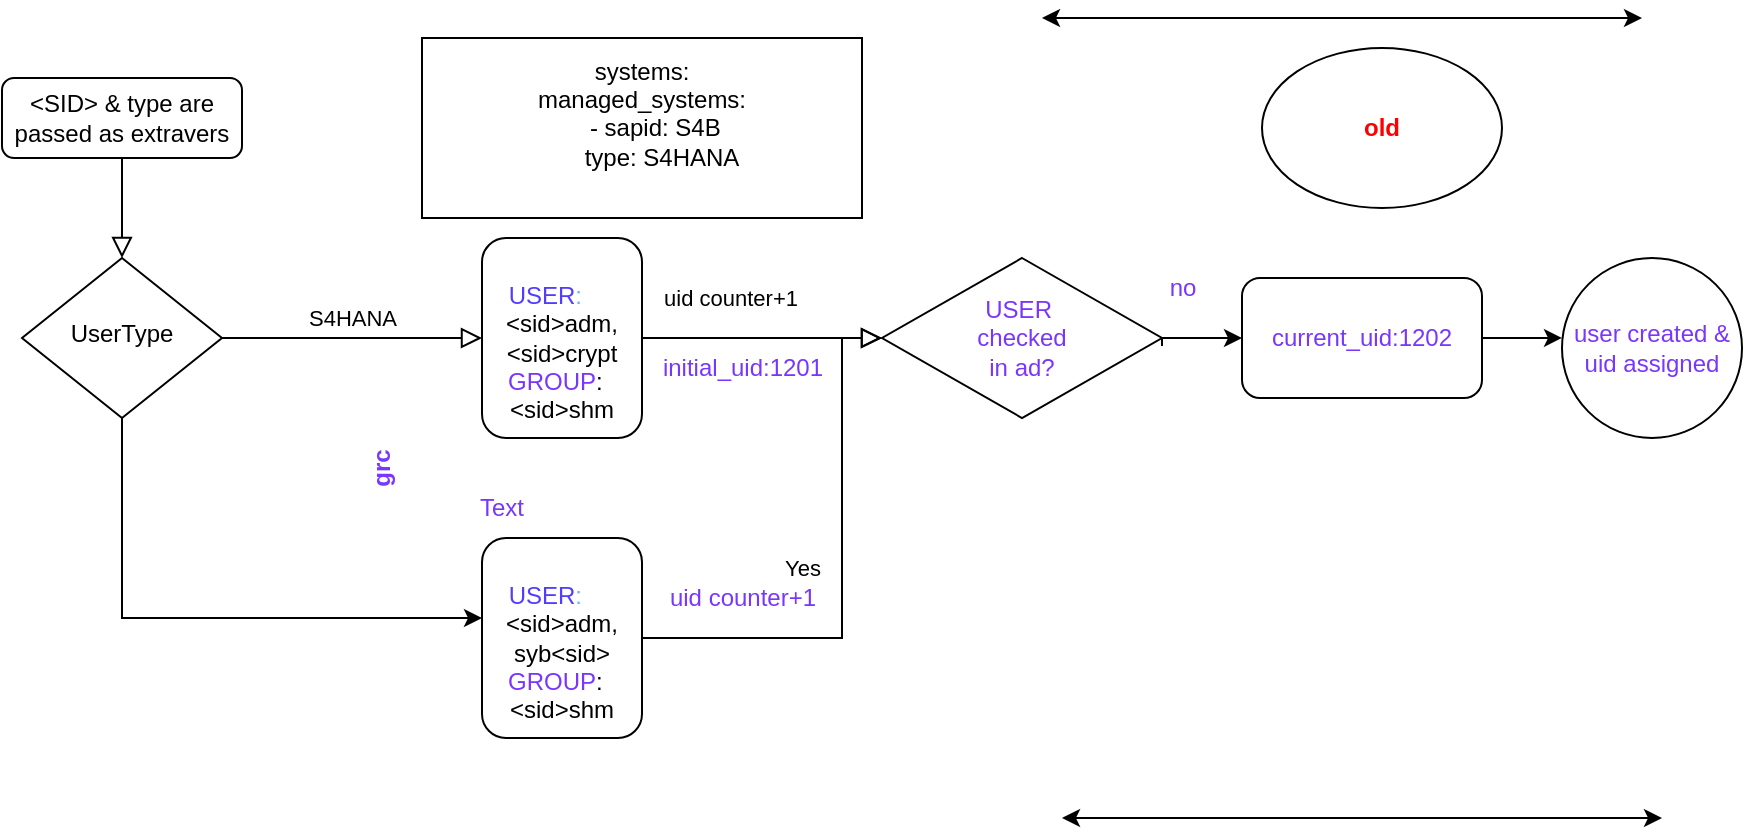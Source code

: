 <mxfile version="20.3.0" type="github" pages="3">
  <diagram id="C5RBs43oDa-KdzZeNtuy" name="exitsing">
    <mxGraphModel dx="1038" dy="536" grid="1" gridSize="10" guides="1" tooltips="1" connect="1" arrows="1" fold="1" page="1" pageScale="1" pageWidth="827" pageHeight="1169" math="0" shadow="0">
      <root>
        <mxCell id="WIyWlLk6GJQsqaUBKTNV-0" />
        <mxCell id="WIyWlLk6GJQsqaUBKTNV-1" parent="WIyWlLk6GJQsqaUBKTNV-0" />
        <mxCell id="WIyWlLk6GJQsqaUBKTNV-2" value="" style="rounded=0;html=1;jettySize=auto;orthogonalLoop=1;fontSize=11;endArrow=block;endFill=0;endSize=8;strokeWidth=1;shadow=0;labelBackgroundColor=none;edgeStyle=orthogonalEdgeStyle;" parent="WIyWlLk6GJQsqaUBKTNV-1" source="WIyWlLk6GJQsqaUBKTNV-3" target="WIyWlLk6GJQsqaUBKTNV-6" edge="1">
          <mxGeometry relative="1" as="geometry" />
        </mxCell>
        <mxCell id="WIyWlLk6GJQsqaUBKTNV-3" value="&amp;lt;SID&amp;gt; &amp;amp; type are passed as extravers" style="rounded=1;whiteSpace=wrap;html=1;fontSize=12;glass=0;strokeWidth=1;shadow=0;" parent="WIyWlLk6GJQsqaUBKTNV-1" vertex="1">
          <mxGeometry x="160" y="80" width="120" height="40" as="geometry" />
        </mxCell>
        <mxCell id="WIyWlLk6GJQsqaUBKTNV-5" value="S4HANA" style="edgeStyle=orthogonalEdgeStyle;rounded=0;html=1;jettySize=auto;orthogonalLoop=1;fontSize=11;endArrow=block;endFill=0;endSize=8;strokeWidth=1;shadow=0;labelBackgroundColor=none;" parent="WIyWlLk6GJQsqaUBKTNV-1" source="WIyWlLk6GJQsqaUBKTNV-6" target="WIyWlLk6GJQsqaUBKTNV-7" edge="1">
          <mxGeometry y="10" relative="1" as="geometry">
            <mxPoint as="offset" />
          </mxGeometry>
        </mxCell>
        <mxCell id="WIyWlLk6GJQsqaUBKTNV-6" value="UserType" style="rhombus;whiteSpace=wrap;html=1;shadow=0;fontFamily=Helvetica;fontSize=12;align=center;strokeWidth=1;spacing=6;spacingTop=-4;" parent="WIyWlLk6GJQsqaUBKTNV-1" vertex="1">
          <mxGeometry x="170" y="170" width="100" height="80" as="geometry" />
        </mxCell>
        <mxCell id="WIyWlLk6GJQsqaUBKTNV-7" value="&lt;div&gt;&lt;font color=&quot;#75ACFF&quot;&gt;&lt;font color=&quot;#513DFF&quot;&gt;&amp;nbsp;&amp;nbsp;&amp;nbsp;&amp;nbsp;&amp;nbsp;&amp;nbsp;&amp;nbsp;&amp;nbsp;&amp;nbsp;&amp;nbsp;&amp;nbsp;&amp;nbsp;&amp;nbsp;&amp;nbsp;&amp;nbsp;&amp;nbsp; USER&lt;/font&gt;:&amp;nbsp;&amp;nbsp;&amp;nbsp;&amp;nbsp;&amp;nbsp; &lt;/font&gt;&amp;lt;sid&amp;gt;adm,&amp;lt;sid&amp;gt;crypt&lt;font color=&quot;#7936FF&quot;&gt;&lt;br&gt;&lt;/font&gt;&lt;/div&gt;&lt;div&gt;&lt;font color=&quot;#7936FF&quot;&gt;GROUP&lt;/font&gt;:&amp;nbsp;&amp;nbsp; &amp;lt;sid&amp;gt;shm&lt;br&gt;&lt;/div&gt;" style="rounded=1;whiteSpace=wrap;html=1;fontSize=12;glass=0;strokeWidth=1;shadow=0;" parent="WIyWlLk6GJQsqaUBKTNV-1" vertex="1">
          <mxGeometry x="400" y="160" width="80" height="100" as="geometry" />
        </mxCell>
        <mxCell id="FwgK8M5c50l9ff9xIDoa-0" value="&lt;div&gt;systems:&lt;/div&gt;&lt;div&gt;managed_systems:&lt;/div&gt;&amp;nbsp;&amp;nbsp;&amp;nbsp; - sapid: S4B&lt;br&gt;&amp;nbsp;&amp;nbsp;&amp;nbsp;&amp;nbsp;&amp;nbsp; type: S4HANA&lt;br&gt;&amp;nbsp;&amp;nbsp;&amp;nbsp; " style="whiteSpace=wrap;html=1;" parent="WIyWlLk6GJQsqaUBKTNV-1" vertex="1">
          <mxGeometry x="370" y="60" width="220" height="90" as="geometry" />
        </mxCell>
        <mxCell id="FwgK8M5c50l9ff9xIDoa-1" value="uid counter+1" style="edgeStyle=orthogonalEdgeStyle;rounded=0;html=1;jettySize=auto;orthogonalLoop=1;fontSize=11;endArrow=block;endFill=0;endSize=8;strokeWidth=1;shadow=0;labelBackgroundColor=none;exitX=1;exitY=0.5;exitDx=0;exitDy=0;" parent="WIyWlLk6GJQsqaUBKTNV-1" source="WIyWlLk6GJQsqaUBKTNV-7" edge="1">
          <mxGeometry x="-0.273" y="20" relative="1" as="geometry">
            <mxPoint as="offset" />
            <mxPoint x="500" y="210" as="sourcePoint" />
            <mxPoint x="600" y="210" as="targetPoint" />
            <Array as="points">
              <mxPoint x="540" y="210" />
              <mxPoint x="540" y="210" />
            </Array>
          </mxGeometry>
        </mxCell>
        <mxCell id="FwgK8M5c50l9ff9xIDoa-9" style="edgeStyle=orthogonalEdgeStyle;rounded=0;orthogonalLoop=1;jettySize=auto;html=1;exitX=1;exitY=0.5;exitDx=0;exitDy=0;fontColor=#7936FF;entryX=0;entryY=0.444;entryDx=0;entryDy=0;entryPerimeter=0;" parent="WIyWlLk6GJQsqaUBKTNV-1" source="FwgK8M5c50l9ff9xIDoa-2" target="FwgK8M5c50l9ff9xIDoa-10" edge="1">
          <mxGeometry relative="1" as="geometry">
            <mxPoint x="900" y="210" as="targetPoint" />
          </mxGeometry>
        </mxCell>
        <mxCell id="FwgK8M5c50l9ff9xIDoa-2" value="current_uid:1202" style="rounded=1;whiteSpace=wrap;html=1;fontColor=#7936FF;" parent="WIyWlLk6GJQsqaUBKTNV-1" vertex="1">
          <mxGeometry x="780" y="180" width="120" height="60" as="geometry" />
        </mxCell>
        <mxCell id="FwgK8M5c50l9ff9xIDoa-3" value="USER&amp;nbsp; &lt;br&gt;checked&lt;br&gt; in ad?" style="rhombus;whiteSpace=wrap;html=1;fontColor=#7936FF;" parent="WIyWlLk6GJQsqaUBKTNV-1" vertex="1">
          <mxGeometry x="600" y="170" width="140" height="80" as="geometry" />
        </mxCell>
        <mxCell id="FwgK8M5c50l9ff9xIDoa-7" value="Text" style="text;html=1;strokeColor=none;fillColor=none;align=center;verticalAlign=middle;whiteSpace=wrap;rounded=0;fontColor=#7936FF;" parent="WIyWlLk6GJQsqaUBKTNV-1" vertex="1">
          <mxGeometry x="380" y="280" width="60" height="30" as="geometry" />
        </mxCell>
        <mxCell id="FwgK8M5c50l9ff9xIDoa-10" value="user created &amp;amp; uid assigned" style="ellipse;whiteSpace=wrap;html=1;aspect=fixed;fontColor=#7936FF;" parent="WIyWlLk6GJQsqaUBKTNV-1" vertex="1">
          <mxGeometry x="940" y="170" width="90" height="90" as="geometry" />
        </mxCell>
        <mxCell id="FwgK8M5c50l9ff9xIDoa-12" value="initial_uid:1201" style="text;html=1;align=center;verticalAlign=middle;resizable=0;points=[];autosize=1;strokeColor=none;fillColor=none;fontColor=#7936FF;" parent="WIyWlLk6GJQsqaUBKTNV-1" vertex="1">
          <mxGeometry x="480" y="210" width="100" height="30" as="geometry" />
        </mxCell>
        <mxCell id="FwgK8M5c50l9ff9xIDoa-14" value="" style="endArrow=classic;html=1;rounded=0;fontColor=#7936FF;exitX=0.5;exitY=1;exitDx=0;exitDy=0;" parent="WIyWlLk6GJQsqaUBKTNV-1" source="WIyWlLk6GJQsqaUBKTNV-6" edge="1">
          <mxGeometry width="50" height="50" relative="1" as="geometry">
            <mxPoint x="480" y="320" as="sourcePoint" />
            <mxPoint x="400" y="350" as="targetPoint" />
            <Array as="points">
              <mxPoint x="220" y="350" />
            </Array>
          </mxGeometry>
        </mxCell>
        <mxCell id="FwgK8M5c50l9ff9xIDoa-15" value="&lt;div&gt;&lt;font color=&quot;#75ACFF&quot;&gt;&lt;font color=&quot;#513DFF&quot;&gt;&amp;nbsp;&amp;nbsp;&amp;nbsp;&amp;nbsp;&amp;nbsp;&amp;nbsp;&amp;nbsp;&amp;nbsp;&amp;nbsp;&amp;nbsp;&amp;nbsp;&amp;nbsp;&amp;nbsp;&amp;nbsp;&amp;nbsp;&amp;nbsp; USER&lt;/font&gt;:&amp;nbsp;&amp;nbsp;&amp;nbsp;&amp;nbsp;&amp;nbsp; &lt;/font&gt;&amp;lt;sid&amp;gt;adm,&lt;/div&gt;&lt;div&gt;syb&amp;lt;sid&amp;gt;&lt;font color=&quot;#7936FF&quot;&gt;&lt;br&gt;&lt;/font&gt;&lt;/div&gt;&lt;div&gt;&lt;font color=&quot;#7936FF&quot;&gt;GROUP&lt;/font&gt;:&amp;nbsp;&amp;nbsp; &amp;lt;sid&amp;gt;shm&lt;br&gt;&lt;/div&gt;" style="rounded=1;whiteSpace=wrap;html=1;fontSize=12;glass=0;strokeWidth=1;shadow=0;" parent="WIyWlLk6GJQsqaUBKTNV-1" vertex="1">
          <mxGeometry x="400" y="310" width="80" height="100" as="geometry" />
        </mxCell>
        <mxCell id="FwgK8M5c50l9ff9xIDoa-16" value="&lt;b&gt;grc&lt;/b&gt;" style="text;html=1;strokeColor=none;fillColor=none;align=center;verticalAlign=middle;whiteSpace=wrap;rounded=0;fontColor=#7936FF;rotation=270;" parent="WIyWlLk6GJQsqaUBKTNV-1" vertex="1">
          <mxGeometry x="320" y="260" width="60" height="30" as="geometry" />
        </mxCell>
        <mxCell id="FwgK8M5c50l9ff9xIDoa-17" value="Yes" style="rounded=0;html=1;jettySize=auto;orthogonalLoop=1;fontSize=11;endArrow=block;endFill=0;endSize=8;strokeWidth=1;shadow=0;labelBackgroundColor=none;edgeStyle=orthogonalEdgeStyle;exitX=1;exitY=0.5;exitDx=0;exitDy=0;" parent="WIyWlLk6GJQsqaUBKTNV-1" source="FwgK8M5c50l9ff9xIDoa-15" target="FwgK8M5c50l9ff9xIDoa-3" edge="1">
          <mxGeometry y="20" relative="1" as="geometry">
            <mxPoint as="offset" />
            <mxPoint x="530" y="340" as="sourcePoint" />
            <mxPoint x="650" y="270" as="targetPoint" />
            <Array as="points">
              <mxPoint x="580" y="360" />
              <mxPoint x="580" y="210" />
            </Array>
          </mxGeometry>
        </mxCell>
        <mxCell id="FwgK8M5c50l9ff9xIDoa-18" value="uid counter+1" style="text;html=1;align=center;verticalAlign=middle;resizable=0;points=[];autosize=1;strokeColor=none;fillColor=none;fontColor=#7936FF;" parent="WIyWlLk6GJQsqaUBKTNV-1" vertex="1">
          <mxGeometry x="485" y="325" width="90" height="30" as="geometry" />
        </mxCell>
        <mxCell id="FwgK8M5c50l9ff9xIDoa-25" value="no" style="text;html=1;align=center;verticalAlign=middle;resizable=0;points=[];autosize=1;strokeColor=none;fillColor=none;fontColor=#7936FF;" parent="WIyWlLk6GJQsqaUBKTNV-1" vertex="1">
          <mxGeometry x="730" y="170" width="40" height="30" as="geometry" />
        </mxCell>
        <mxCell id="FwgK8M5c50l9ff9xIDoa-30" style="edgeStyle=orthogonalEdgeStyle;rounded=0;orthogonalLoop=1;jettySize=auto;html=1;fontColor=#7936FF;entryX=0;entryY=0.5;entryDx=0;entryDy=0;" parent="WIyWlLk6GJQsqaUBKTNV-1" target="FwgK8M5c50l9ff9xIDoa-2" edge="1">
          <mxGeometry relative="1" as="geometry">
            <mxPoint x="790" y="219.96" as="targetPoint" />
            <mxPoint x="740" y="214" as="sourcePoint" />
            <Array as="points">
              <mxPoint x="740" y="210" />
            </Array>
          </mxGeometry>
        </mxCell>
        <mxCell id="FwgK8M5c50l9ff9xIDoa-38" value="&lt;b&gt;&lt;font color=&quot;#FF0000&quot;&gt;old&lt;/font&gt;&lt;/b&gt;" style="ellipse;whiteSpace=wrap;html=1;fontColor=#7936FF;" parent="WIyWlLk6GJQsqaUBKTNV-1" vertex="1">
          <mxGeometry x="790" y="65" width="120" height="80" as="geometry" />
        </mxCell>
        <mxCell id="FwgK8M5c50l9ff9xIDoa-42" value="" style="endArrow=classic;startArrow=classic;html=1;rounded=0;fontColor=#0000CC;" parent="WIyWlLk6GJQsqaUBKTNV-1" edge="1">
          <mxGeometry width="50" height="50" relative="1" as="geometry">
            <mxPoint x="680" y="50" as="sourcePoint" />
            <mxPoint x="980" y="50" as="targetPoint" />
            <Array as="points">
              <mxPoint x="780" y="50" />
            </Array>
          </mxGeometry>
        </mxCell>
        <mxCell id="FwgK8M5c50l9ff9xIDoa-43" value="" style="endArrow=classic;startArrow=classic;html=1;rounded=0;fontColor=#0000CC;" parent="WIyWlLk6GJQsqaUBKTNV-1" edge="1">
          <mxGeometry width="50" height="50" relative="1" as="geometry">
            <mxPoint x="690" y="450" as="sourcePoint" />
            <mxPoint x="990" y="450" as="targetPoint" />
            <Array as="points" />
          </mxGeometry>
        </mxCell>
      </root>
    </mxGraphModel>
  </diagram>
  <diagram name="new_module" id="cRBEYSHKqkKAhu40CJvH">
    <mxGraphModel dx="1483" dy="766" grid="1" gridSize="10" guides="1" tooltips="1" connect="1" arrows="1" fold="1" page="1" pageScale="1" pageWidth="827" pageHeight="1169" math="0" shadow="0">
      <root>
        <mxCell id="rQAxsCEUXnpgaPKgUiQl-0" />
        <mxCell id="rQAxsCEUXnpgaPKgUiQl-1" parent="rQAxsCEUXnpgaPKgUiQl-0" />
        <mxCell id="rQAxsCEUXnpgaPKgUiQl-2" value="" style="rounded=0;html=1;jettySize=auto;orthogonalLoop=1;fontSize=11;endArrow=block;endFill=0;endSize=8;strokeWidth=1;shadow=0;labelBackgroundColor=none;edgeStyle=orthogonalEdgeStyle;" edge="1" parent="rQAxsCEUXnpgaPKgUiQl-1" source="rQAxsCEUXnpgaPKgUiQl-3" target="rQAxsCEUXnpgaPKgUiQl-5">
          <mxGeometry relative="1" as="geometry" />
        </mxCell>
        <mxCell id="rQAxsCEUXnpgaPKgUiQl-3" value="&amp;lt;SID&amp;gt; &amp;amp; type are passed as extravers" style="rounded=1;whiteSpace=wrap;html=1;fontSize=12;glass=0;strokeWidth=1;shadow=0;" vertex="1" parent="rQAxsCEUXnpgaPKgUiQl-1">
          <mxGeometry x="140" y="80" width="120" height="40" as="geometry" />
        </mxCell>
        <mxCell id="rQAxsCEUXnpgaPKgUiQl-5" value="UserType" style="rhombus;whiteSpace=wrap;html=1;shadow=0;fontFamily=Helvetica;fontSize=12;align=center;strokeWidth=1;spacing=6;spacingTop=-4;" vertex="1" parent="rQAxsCEUXnpgaPKgUiQl-1">
          <mxGeometry x="160" y="200" width="80" height="80" as="geometry" />
        </mxCell>
        <mxCell id="rQAxsCEUXnpgaPKgUiQl-6" value="&lt;div&gt;&lt;font color=&quot;#75ACFF&quot;&gt;&lt;font color=&quot;#513DFF&quot;&gt;&amp;nbsp;&amp;nbsp;&amp;nbsp;&amp;nbsp;&amp;nbsp;&amp;nbsp;&amp;nbsp;&amp;nbsp;&amp;nbsp;&amp;nbsp;&amp;nbsp;&amp;nbsp;&amp;nbsp;&amp;nbsp;&amp;nbsp;&amp;nbsp; USER&lt;/font&gt;:&amp;nbsp;&amp;nbsp;&amp;nbsp;&amp;nbsp;&amp;nbsp; &lt;/font&gt;&amp;lt;sid&amp;gt;adm,&amp;lt;sid&amp;gt;crypt&lt;font color=&quot;#7936FF&quot;&gt;&lt;br&gt;&lt;/font&gt;&lt;/div&gt;&lt;div&gt;&lt;font color=&quot;#7936FF&quot;&gt;GROUP&lt;/font&gt;:&amp;nbsp;&amp;nbsp; &amp;lt;sid&amp;gt;shm&lt;br&gt;&lt;/div&gt;" style="rounded=1;whiteSpace=wrap;html=1;fontSize=12;glass=0;strokeWidth=1;shadow=0;" vertex="1" parent="rQAxsCEUXnpgaPKgUiQl-1">
          <mxGeometry x="400" y="190" width="80" height="100" as="geometry" />
        </mxCell>
        <mxCell id="rQAxsCEUXnpgaPKgUiQl-7" value="&lt;div&gt;systems:&lt;/div&gt;&lt;div&gt;managed_systems:&lt;/div&gt;&amp;nbsp;&amp;nbsp;&amp;nbsp; - sapid: S4B&lt;br&gt;&amp;nbsp;&amp;nbsp;&amp;nbsp;&amp;nbsp;&amp;nbsp; type: S4HANA&lt;br&gt;&amp;nbsp;&amp;nbsp;&amp;nbsp; " style="whiteSpace=wrap;html=1;" vertex="1" parent="rQAxsCEUXnpgaPKgUiQl-1">
          <mxGeometry x="370" y="10" width="220" height="90" as="geometry" />
        </mxCell>
        <mxCell id="Ormcc3L16zu6uYNdKYH3-41" value="" style="edgeStyle=orthogonalEdgeStyle;rounded=0;orthogonalLoop=1;jettySize=auto;html=1;" edge="1" parent="rQAxsCEUXnpgaPKgUiQl-1" source="rQAxsCEUXnpgaPKgUiQl-11" target="Ormcc3L16zu6uYNdKYH3-32">
          <mxGeometry relative="1" as="geometry" />
        </mxCell>
        <mxCell id="rQAxsCEUXnpgaPKgUiQl-11" value="USER to be &lt;br&gt;checked&lt;br&gt; in ad " style="rhombus;whiteSpace=wrap;html=1;fontColor=#7936FF;" vertex="1" parent="rQAxsCEUXnpgaPKgUiQl-1">
          <mxGeometry x="670" y="200" width="140" height="80" as="geometry" />
        </mxCell>
        <mxCell id="rQAxsCEUXnpgaPKgUiQl-16" value="&lt;div&gt;&lt;font color=&quot;#75ACFF&quot;&gt;&lt;font color=&quot;#513DFF&quot;&gt;&amp;nbsp;&amp;nbsp;&amp;nbsp;&amp;nbsp;&amp;nbsp;&amp;nbsp;&amp;nbsp;&amp;nbsp;&amp;nbsp;&amp;nbsp;&amp;nbsp;&amp;nbsp;&amp;nbsp;&amp;nbsp;&amp;nbsp;&amp;nbsp; USER&lt;/font&gt;:&amp;nbsp;&amp;nbsp;&amp;nbsp;&amp;nbsp;&amp;nbsp; &lt;/font&gt;&amp;lt;sid&amp;gt;adm,&lt;/div&gt;&lt;div&gt;syb&amp;lt;sid&amp;gt;&lt;font color=&quot;#7936FF&quot;&gt;&lt;br&gt;&lt;/font&gt;&lt;/div&gt;&lt;div&gt;&lt;font color=&quot;#7936FF&quot;&gt;GROUP&lt;/font&gt;:&amp;nbsp;&amp;nbsp; &amp;lt;sid&amp;gt;shm&lt;br&gt;&lt;/div&gt;" style="rounded=1;whiteSpace=wrap;html=1;fontSize=12;glass=0;strokeWidth=1;shadow=0;" vertex="1" parent="rQAxsCEUXnpgaPKgUiQl-1">
          <mxGeometry x="414" y="310" width="80" height="100" as="geometry" />
        </mxCell>
        <mxCell id="rQAxsCEUXnpgaPKgUiQl-17" value="&lt;b&gt;grc&lt;/b&gt;" style="text;html=1;strokeColor=none;fillColor=none;align=center;verticalAlign=middle;whiteSpace=wrap;rounded=0;fontColor=#7936FF;rotation=0;" vertex="1" parent="rQAxsCEUXnpgaPKgUiQl-1">
          <mxGeometry x="280" y="315" width="60" height="30" as="geometry" />
        </mxCell>
        <mxCell id="rQAxsCEUXnpgaPKgUiQl-31" value="dynamically assigned uid within range " style="text;html=1;strokeColor=none;fillColor=none;align=center;verticalAlign=middle;whiteSpace=wrap;rounded=0;fontColor=#7936FF;" vertex="1" parent="rQAxsCEUXnpgaPKgUiQl-1">
          <mxGeometry x="1100" y="250" width="90" height="60" as="geometry" />
        </mxCell>
        <mxCell id="rQAxsCEUXnpgaPKgUiQl-34" value="" style="endArrow=classic;startArrow=classic;html=1;rounded=0;fontColor=#0000CC;" edge="1" parent="rQAxsCEUXnpgaPKgUiQl-1">
          <mxGeometry width="50" height="50" relative="1" as="geometry">
            <mxPoint x="650" y="40" as="sourcePoint" />
            <mxPoint x="950" y="40" as="targetPoint" />
            <Array as="points">
              <mxPoint x="750" y="40" />
            </Array>
          </mxGeometry>
        </mxCell>
        <mxCell id="rQAxsCEUXnpgaPKgUiQl-35" value="" style="endArrow=classic;startArrow=classic;html=1;rounded=0;fontColor=#0000CC;" edge="1" parent="rQAxsCEUXnpgaPKgUiQl-1">
          <mxGeometry width="50" height="50" relative="1" as="geometry">
            <mxPoint x="1050" y="420" as="sourcePoint" />
            <mxPoint x="1350" y="420" as="targetPoint" />
            <Array as="points" />
          </mxGeometry>
        </mxCell>
        <mxCell id="rQAxsCEUXnpgaPKgUiQl-36" value="&lt;h1&gt;Python Module&lt;br&gt;&lt;/h1&gt;&lt;p&gt;custom module need to be created&lt;br&gt;&lt;/p&gt;" style="text;html=1;strokeColor=none;fillColor=none;spacing=5;spacingTop=-20;whiteSpace=wrap;overflow=hidden;rounded=0;fontColor=#0000CC;" vertex="1" parent="rQAxsCEUXnpgaPKgUiQl-1">
          <mxGeometry x="1090" y="307.5" width="190" height="75" as="geometry" />
        </mxCell>
        <mxCell id="Ormcc3L16zu6uYNdKYH3-2" value="" style="endArrow=classic;html=1;rounded=0;exitX=1;exitY=0.5;exitDx=0;exitDy=0;" edge="1" parent="rQAxsCEUXnpgaPKgUiQl-1" source="rQAxsCEUXnpgaPKgUiQl-6" target="rQAxsCEUXnpgaPKgUiQl-11">
          <mxGeometry width="50" height="50" relative="1" as="geometry">
            <mxPoint x="500" y="300" as="sourcePoint" />
            <mxPoint x="660" y="240" as="targetPoint" />
            <Array as="points" />
          </mxGeometry>
        </mxCell>
        <mxCell id="Ormcc3L16zu6uYNdKYH3-52" value="" style="edgeStyle=orthogonalEdgeStyle;rounded=0;orthogonalLoop=1;jettySize=auto;html=1;" edge="1" parent="rQAxsCEUXnpgaPKgUiQl-1" source="Ormcc3L16zu6uYNdKYH3-32" target="Ormcc3L16zu6uYNdKYH3-51">
          <mxGeometry relative="1" as="geometry" />
        </mxCell>
        <mxCell id="Ormcc3L16zu6uYNdKYH3-32" value="username&lt;br&gt;exists ?" style="rhombus;whiteSpace=wrap;html=1;fontColor=#7936FF;" vertex="1" parent="rQAxsCEUXnpgaPKgUiQl-1">
          <mxGeometry x="890" y="200" width="81" height="80" as="geometry" />
        </mxCell>
        <mxCell id="Ormcc3L16zu6uYNdKYH3-35" style="edgeStyle=orthogonalEdgeStyle;rounded=0;orthogonalLoop=1;jettySize=auto;html=1;fontColor=#7936FF;" edge="1" parent="rQAxsCEUXnpgaPKgUiQl-1">
          <mxGeometry relative="1" as="geometry">
            <mxPoint x="1020" y="240" as="targetPoint" />
            <mxPoint x="970" y="240" as="sourcePoint" />
            <Array as="points">
              <mxPoint x="1020" y="240" />
            </Array>
          </mxGeometry>
        </mxCell>
        <mxCell id="Ormcc3L16zu6uYNdKYH3-36" value="uid check" style="rhombus;whiteSpace=wrap;html=1;fontColor=#7936FF;" vertex="1" parent="rQAxsCEUXnpgaPKgUiQl-1">
          <mxGeometry x="1020" y="200" width="80" height="80" as="geometry" />
        </mxCell>
        <mxCell id="Ormcc3L16zu6uYNdKYH3-37" style="edgeStyle=orthogonalEdgeStyle;rounded=0;orthogonalLoop=1;jettySize=auto;html=1;fontColor=#7936FF;" edge="1" parent="rQAxsCEUXnpgaPKgUiQl-1">
          <mxGeometry relative="1" as="geometry">
            <mxPoint x="1190" y="240" as="targetPoint" />
            <mxPoint x="1110" y="240" as="sourcePoint" />
            <Array as="points">
              <mxPoint x="1100" y="240" />
              <mxPoint x="1100" y="240" />
            </Array>
          </mxGeometry>
        </mxCell>
        <mxCell id="Ormcc3L16zu6uYNdKYH3-38" value="available uid" style="text;html=1;align=center;verticalAlign=middle;resizable=0;points=[];autosize=1;strokeColor=none;fillColor=none;fontColor=#7936FF;" vertex="1" parent="rQAxsCEUXnpgaPKgUiQl-1">
          <mxGeometry x="1100" y="200" width="90" height="30" as="geometry" />
        </mxCell>
        <mxCell id="Ormcc3L16zu6uYNdKYH3-60" value="" style="edgeStyle=orthogonalEdgeStyle;rounded=0;orthogonalLoop=1;jettySize=auto;html=1;" edge="1" parent="rQAxsCEUXnpgaPKgUiQl-1" source="Ormcc3L16zu6uYNdKYH3-39">
          <mxGeometry relative="1" as="geometry">
            <mxPoint x="1370" y="235" as="targetPoint" />
          </mxGeometry>
        </mxCell>
        <mxCell id="Ormcc3L16zu6uYNdKYH3-39" value="user created &amp;amp; uid assigned" style="ellipse;whiteSpace=wrap;html=1;aspect=fixed;fontColor=#7936FF;" vertex="1" parent="rQAxsCEUXnpgaPKgUiQl-1">
          <mxGeometry x="1190" y="190" width="90" height="90" as="geometry" />
        </mxCell>
        <mxCell id="Ormcc3L16zu6uYNdKYH3-40" value="&lt;font color=&quot;#0000CC&quot;&gt;new&lt;/font&gt;" style="ellipse;whiteSpace=wrap;html=1;fontColor=#FF0000;" vertex="1" parent="rQAxsCEUXnpgaPKgUiQl-1">
          <mxGeometry x="1050" y="140" width="120" height="50" as="geometry" />
        </mxCell>
        <mxCell id="Ormcc3L16zu6uYNdKYH3-43" value="yes" style="text;html=1;strokeColor=none;fillColor=none;align=center;verticalAlign=middle;whiteSpace=wrap;rounded=0;fontColor=#7936FF;" vertex="1" parent="rQAxsCEUXnpgaPKgUiQl-1">
          <mxGeometry x="810" y="200" width="60" height="30" as="geometry" />
        </mxCell>
        <mxCell id="Ormcc3L16zu6uYNdKYH3-49" value="s4hana" style="text;html=1;align=center;verticalAlign=middle;resizable=0;points=[];autosize=1;strokeColor=none;fillColor=none;" vertex="1" parent="rQAxsCEUXnpgaPKgUiQl-1">
          <mxGeometry x="280" y="200" width="60" height="30" as="geometry" />
        </mxCell>
        <mxCell id="Ormcc3L16zu6uYNdKYH3-55" value="" style="edgeStyle=orthogonalEdgeStyle;rounded=0;orthogonalLoop=1;jettySize=auto;html=1;" edge="1" parent="rQAxsCEUXnpgaPKgUiQl-1" source="Ormcc3L16zu6uYNdKYH3-51" target="Ormcc3L16zu6uYNdKYH3-54">
          <mxGeometry relative="1" as="geometry" />
        </mxCell>
        <mxCell id="Ormcc3L16zu6uYNdKYH3-51" value="user exists in the ad" style="whiteSpace=wrap;html=1;aspect=fixed;" vertex="1" parent="rQAxsCEUXnpgaPKgUiQl-1">
          <mxGeometry x="891" y="340" width="80" height="80" as="geometry" />
        </mxCell>
        <mxCell id="Ormcc3L16zu6uYNdKYH3-53" value="yes" style="text;html=1;align=center;verticalAlign=middle;resizable=0;points=[];autosize=1;strokeColor=none;fillColor=none;" vertex="1" parent="rQAxsCEUXnpgaPKgUiQl-1">
          <mxGeometry x="950" y="285" width="40" height="30" as="geometry" />
        </mxCell>
        <mxCell id="Ormcc3L16zu6uYNdKYH3-54" value="exit loop &lt;br&gt;display the message:&lt;br&gt;go to next user" style="ellipse;whiteSpace=wrap;html=1;" vertex="1" parent="rQAxsCEUXnpgaPKgUiQl-1">
          <mxGeometry x="871" y="470" width="120" height="80" as="geometry" />
        </mxCell>
        <mxCell id="Ormcc3L16zu6uYNdKYH3-56" value="" style="endArrow=classic;html=1;rounded=0;entryX=0.5;entryY=1;entryDx=0;entryDy=0;" edge="1" parent="rQAxsCEUXnpgaPKgUiQl-1" target="rQAxsCEUXnpgaPKgUiQl-11">
          <mxGeometry width="50" height="50" relative="1" as="geometry">
            <mxPoint x="870" y="510" as="sourcePoint" />
            <mxPoint x="880" y="380" as="targetPoint" />
            <Array as="points">
              <mxPoint x="740" y="510" />
            </Array>
          </mxGeometry>
        </mxCell>
        <mxCell id="Ormcc3L16zu6uYNdKYH3-58" value="" style="endArrow=classic;html=1;rounded=0;entryX=0.5;entryY=0;entryDx=0;entryDy=0;exitX=0.5;exitY=0;exitDx=0;exitDy=0;" edge="1" parent="rQAxsCEUXnpgaPKgUiQl-1" source="Ormcc3L16zu6uYNdKYH3-61" target="rQAxsCEUXnpgaPKgUiQl-11">
          <mxGeometry width="50" height="50" relative="1" as="geometry">
            <mxPoint x="1241" y="190" as="sourcePoint" />
            <mxPoint x="751" y="80" as="targetPoint" />
            <Array as="points">
              <mxPoint x="1440" y="80" />
              <mxPoint x="1241" y="80" />
              <mxPoint x="740" y="80" />
            </Array>
          </mxGeometry>
        </mxCell>
        <mxCell id="Ormcc3L16zu6uYNdKYH3-61" value="&lt;font color=&quot;#3333FF&quot;&gt;more user exists?&lt;br&gt;(in that type)&lt;/font&gt;" style="rhombus;whiteSpace=wrap;html=1;" vertex="1" parent="rQAxsCEUXnpgaPKgUiQl-1">
          <mxGeometry x="1370" y="162.5" width="140" height="145" as="geometry" />
        </mxCell>
        <mxCell id="Ormcc3L16zu6uYNdKYH3-62" value="yes" style="text;html=1;align=center;verticalAlign=middle;resizable=0;points=[];autosize=1;strokeColor=none;fillColor=none;" vertex="1" parent="rQAxsCEUXnpgaPKgUiQl-1">
          <mxGeometry x="1360" y="105" width="40" height="30" as="geometry" />
        </mxCell>
        <mxCell id="Ormcc3L16zu6uYNdKYH3-63" value="no" style="text;html=1;align=center;verticalAlign=middle;resizable=0;points=[];autosize=1;strokeColor=none;fillColor=none;" vertex="1" parent="rQAxsCEUXnpgaPKgUiQl-1">
          <mxGeometry x="1460" y="365" width="40" height="30" as="geometry" />
        </mxCell>
        <mxCell id="Ormcc3L16zu6uYNdKYH3-69" value="" style="endArrow=classic;html=1;rounded=0;fontColor=#FF0000;exitX=1;exitY=0.5;exitDx=0;exitDy=0;entryX=0;entryY=0.5;entryDx=0;entryDy=0;" edge="1" parent="rQAxsCEUXnpgaPKgUiQl-1" source="rQAxsCEUXnpgaPKgUiQl-5" target="rQAxsCEUXnpgaPKgUiQl-6">
          <mxGeometry width="50" height="50" relative="1" as="geometry">
            <mxPoint x="290" y="240" as="sourcePoint" />
            <mxPoint x="340" y="190" as="targetPoint" />
          </mxGeometry>
        </mxCell>
        <mxCell id="Ormcc3L16zu6uYNdKYH3-70" value="&lt;font color=&quot;#3333FF&quot;&gt;no&lt;/font&gt;" style="text;html=1;align=center;verticalAlign=middle;resizable=0;points=[];autosize=1;strokeColor=none;fillColor=none;fontColor=#FF0000;" vertex="1" parent="rQAxsCEUXnpgaPKgUiQl-1">
          <mxGeometry x="970" y="205" width="40" height="30" as="geometry" />
        </mxCell>
        <mxCell id="Ormcc3L16zu6uYNdKYH3-72" value="" style="endArrow=classic;html=1;rounded=0;fontColor=#3333FF;exitX=0.5;exitY=1;exitDx=0;exitDy=0;entryX=0;entryY=0.5;entryDx=0;entryDy=0;" edge="1" parent="rQAxsCEUXnpgaPKgUiQl-1" source="Ormcc3L16zu6uYNdKYH3-61" target="rQAxsCEUXnpgaPKgUiQl-5">
          <mxGeometry width="50" height="50" relative="1" as="geometry">
            <mxPoint x="1460" y="370" as="sourcePoint" />
            <mxPoint x="80" y="240" as="targetPoint" />
            <Array as="points">
              <mxPoint x="1440" y="600" />
              <mxPoint x="80" y="600" />
              <mxPoint x="80" y="240" />
            </Array>
          </mxGeometry>
        </mxCell>
        <mxCell id="Ormcc3L16zu6uYNdKYH3-73" value="" style="endArrow=classic;html=1;rounded=0;fontColor=#3333FF;entryX=0;entryY=0.5;entryDx=0;entryDy=0;" edge="1" parent="rQAxsCEUXnpgaPKgUiQl-1" target="rQAxsCEUXnpgaPKgUiQl-16">
          <mxGeometry width="50" height="50" relative="1" as="geometry">
            <mxPoint x="200" y="280" as="sourcePoint" />
            <mxPoint x="240" y="430" as="targetPoint" />
            <Array as="points">
              <mxPoint x="200" y="360" />
            </Array>
          </mxGeometry>
        </mxCell>
        <mxCell id="Ormcc3L16zu6uYNdKYH3-75" value="" style="endArrow=classic;html=1;rounded=0;fontColor=#3333FF;exitX=1.125;exitY=0.5;exitDx=0;exitDy=0;exitPerimeter=0;" edge="1" parent="rQAxsCEUXnpgaPKgUiQl-1" source="rQAxsCEUXnpgaPKgUiQl-16">
          <mxGeometry width="50" height="50" relative="1" as="geometry">
            <mxPoint x="580" y="370" as="sourcePoint" />
            <mxPoint x="600" y="250" as="targetPoint" />
            <Array as="points">
              <mxPoint x="600" y="360" />
            </Array>
          </mxGeometry>
        </mxCell>
        <mxCell id="Ormcc3L16zu6uYNdKYH3-76" value="" style="endArrow=classic;html=1;rounded=0;fontColor=#3333FF;" edge="1" parent="rQAxsCEUXnpgaPKgUiQl-1">
          <mxGeometry width="50" height="50" relative="1" as="geometry">
            <mxPoint x="200" y="360" as="sourcePoint" />
            <mxPoint x="400" y="480" as="targetPoint" />
            <Array as="points">
              <mxPoint x="200" y="480" />
            </Array>
          </mxGeometry>
        </mxCell>
        <mxCell id="Ormcc3L16zu6uYNdKYH3-78" value="USER:&lt;br&gt;GROUPS:" style="whiteSpace=wrap;html=1;aspect=fixed;fontColor=#3333FF;" vertex="1" parent="rQAxsCEUXnpgaPKgUiQl-1">
          <mxGeometry x="410" y="440" width="80" height="80" as="geometry" />
        </mxCell>
        <mxCell id="Ormcc3L16zu6uYNdKYH3-79" value="other user types" style="text;html=1;align=center;verticalAlign=middle;resizable=0;points=[];autosize=1;strokeColor=none;fillColor=none;fontColor=#3333FF;" vertex="1" parent="rQAxsCEUXnpgaPKgUiQl-1">
          <mxGeometry x="235" y="425" width="110" height="30" as="geometry" />
        </mxCell>
        <mxCell id="Ormcc3L16zu6uYNdKYH3-81" value="" style="endArrow=classic;html=1;rounded=0;fontColor=#3333FF;exitX=1;exitY=0.5;exitDx=0;exitDy=0;" edge="1" parent="rQAxsCEUXnpgaPKgUiQl-1" source="Ormcc3L16zu6uYNdKYH3-78">
          <mxGeometry width="50" height="50" relative="1" as="geometry">
            <mxPoint x="510" y="480" as="sourcePoint" />
            <mxPoint x="600" y="370" as="targetPoint" />
            <Array as="points">
              <mxPoint x="600" y="480" />
            </Array>
          </mxGeometry>
        </mxCell>
      </root>
    </mxGraphModel>
  </diagram>
  <diagram id="whm99dVGf_-uLf1OvsAU" name="Page-2">
    <mxGraphModel dx="1038" dy="536" grid="1" gridSize="10" guides="1" tooltips="1" connect="1" arrows="1" fold="1" page="1" pageScale="1" pageWidth="850" pageHeight="1100" math="0" shadow="0">
      <root>
        <mxCell id="0" />
        <mxCell id="1" parent="0" />
      </root>
    </mxGraphModel>
  </diagram>
</mxfile>
